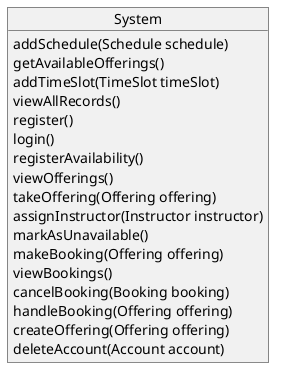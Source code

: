 @startuml SystemOperations

object System {
    addSchedule(Schedule schedule)
    getAvailableOfferings()
    addTimeSlot(TimeSlot timeSlot)
    viewAllRecords()
    register()
    login()
    registerAvailability()
    viewOfferings()
    takeOffering(Offering offering)
    assignInstructor(Instructor instructor)
    markAsUnavailable()
    makeBooking(Offering offering)
    viewBookings()
    cancelBooking(Booking booking)
    handleBooking(Offering offering)
    createOffering(Offering offering)
    deleteAccount(Account account)
    
    'cancel()'
}

@enduml
